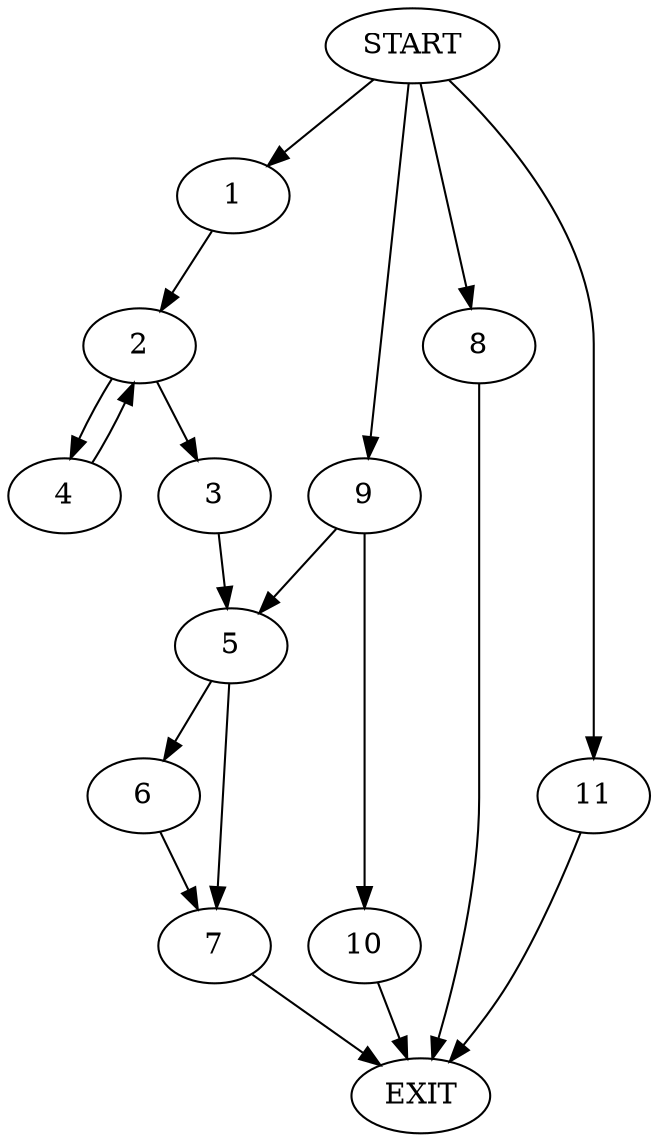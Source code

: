 digraph {
0 [label="START"]
12 [label="EXIT"]
0 -> 1
1 -> 2
2 -> 3
2 -> 4
3 -> 5
4 -> 2
5 -> 6
5 -> 7
0 -> 8
8 -> 12
0 -> 9
9 -> 10
9 -> 5
10 -> 12
6 -> 7
7 -> 12
0 -> 11
11 -> 12
}
